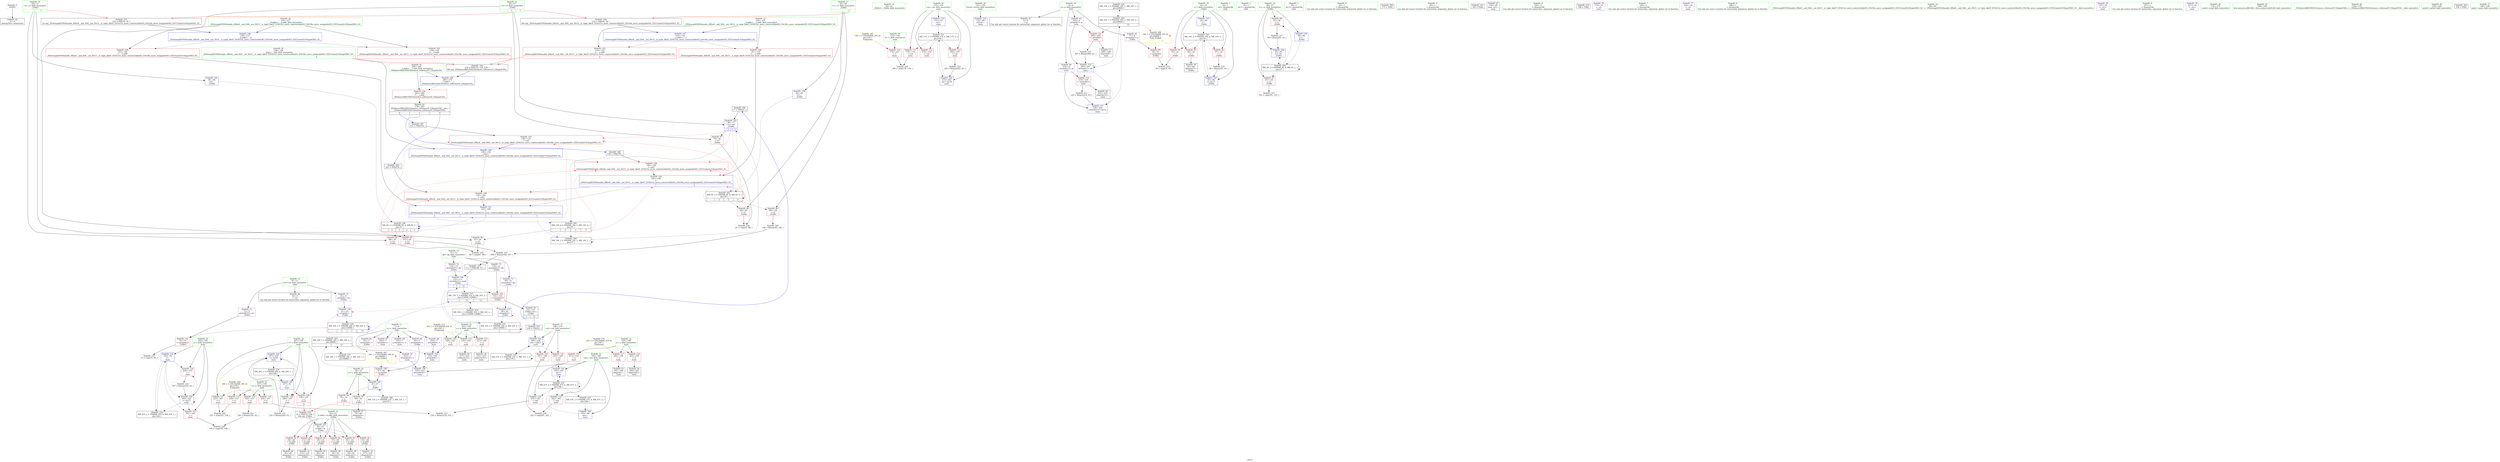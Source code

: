 digraph "SVFG" {
	label="SVFG";

	Node0x55bd6130cba0 [shape=record,color=grey,label="{NodeID: 0\nNullPtr}"];
	Node0x55bd6130cba0 -> Node0x55bd613324a0[style=solid];
	Node0x55bd61369e20 [shape=record,color=black,label="{NodeID: 346\n77 = PHI(22, )\n}"];
	Node0x55bd61369e20 -> Node0x55bd61339780[style=solid];
	Node0x55bd61332ae0 [shape=record,color=red,label="{NodeID: 97\n79\<--36\n\<--v3\n_Z3dfsi\n}"];
	Node0x55bd61332ae0 -> Node0x55bd6133fe80[style=solid];
	Node0x55bd61330f40 [shape=record,color=green,label="{NodeID: 14\n20\<--21\n_Z3dfsi\<--_Z3dfsi_field_insensitive\n}"];
	Node0x55bd61333640 [shape=record,color=red,label="{NodeID: 111\n178\<--155\n\<--cas\nmain\n}"];
	Node0x55bd61333640 -> Node0x55bd61340480[style=solid];
	Node0x55bd613318e0 [shape=record,color=green,label="{NodeID: 28\n151\<--152\nretval\<--retval_field_insensitive\nmain\n}"];
	Node0x55bd613318e0 -> Node0x55bd61339ed0[style=solid];
	Node0x55bd613388e0 [shape=record,color=red,label="{NodeID: 125\n242\<--165\n\<--ans\nmain\n}"];
	Node0x55bd613388e0 -> Node0x55bd61340180[style=solid];
	Node0x55bd613324a0 [shape=record,color=black,label="{NodeID: 42\n2\<--3\ndummyVal\<--dummyVal\n}"];
	Node0x55bd6133f880 [shape=record,color=grey,label="{NodeID: 222\n235 = cmp(233, 234, )\n}"];
	Node0x55bd61339440 [shape=record,color=blue,label="{NodeID: 139\n28\<--49\nv1\<--\n_Z3dfsi\n}"];
	Node0x55bd61339440 -> Node0x55bd6134d070[style=dashed];
	Node0x55bd613340b0 [shape=record,color=black,label="{NodeID: 56\n204\<--203\nidxprom6\<--\nmain\n}"];
	Node0x55bd61349b30 [shape=record,color=black,label="{NodeID: 236\nMR_16V_2 = PHI(MR_16V_3, MR_16V_1, )\npts\{60000 \}\n}"];
	Node0x55bd61349b30 -> Node0x55bd6134b960[style=dashed];
	Node0x55bd61339fa0 [shape=record,color=blue,label="{NodeID: 153\n155\<--43\ncas\<--\nmain\n}"];
	Node0x55bd61339fa0 -> Node0x55bd61348230[style=dashed];
	Node0x55bd61334c10 [shape=record,color=purple,label="{NodeID: 70\n223\<--7\narrayidx16\<--v\nmain\n}"];
	Node0x55bd61334c10 -> Node0x55bd6133a3b0[style=solid];
	Node0x55bd6134e560 [shape=record,color=black,label="{NodeID: 250\nMR_20V_3 = PHI(MR_20V_4, MR_20V_2, )\npts\{110000 \}\n|{|<s2>1|<s3>1|<s4>12}}"];
	Node0x55bd6134e560 -> Node0x55bd61332e20[style=dashed];
	Node0x55bd6134e560 -> Node0x55bd6134e560[style=dashed];
	Node0x55bd6134e560:s2 -> Node0x55bd613391d0[style=dashed,color=red];
	Node0x55bd6134e560:s3 -> Node0x55bd6134e560[style=dashed,color=blue];
	Node0x55bd6134e560:s4 -> Node0x55bd6134fe60[style=dashed,color=blue];
	Node0x55bd61335770 [shape=record,color=red,label="{NodeID: 84\n112\<--24\n\<--k.addr\n_Z3dfsi\n}"];
	Node0x55bd61335770 -> Node0x55bd61333d70[style=solid];
	Node0x55bd61327a90 [shape=record,color=green,label="{NodeID: 1\n14\<--1\n.str\<--dummyObj\nGlob }"];
	Node0x55bd613697e0 [shape=record,color=black,label="{NodeID: 347\n133 = PHI(278, )\n}"];
	Node0x55bd613697e0 -> Node0x55bd61333300[style=solid];
	Node0x55bd61332bb0 [shape=record,color=red,label="{NodeID: 98\n87\<--36\n\<--v3\n_Z3dfsi\n}"];
	Node0x55bd61332bb0 -> Node0x55bd6133fb80[style=solid];
	Node0x55bd61330fd0 [shape=record,color=green,label="{NodeID: 15\n24\<--25\nk.addr\<--k.addr_field_insensitive\n_Z3dfsi\n}"];
	Node0x55bd61330fd0 -> Node0x55bd61335430[style=solid];
	Node0x55bd61330fd0 -> Node0x55bd61335500[style=solid];
	Node0x55bd61330fd0 -> Node0x55bd613355d0[style=solid];
	Node0x55bd61330fd0 -> Node0x55bd613356a0[style=solid];
	Node0x55bd61330fd0 -> Node0x55bd61335770[style=solid];
	Node0x55bd61330fd0 -> Node0x55bd61335840[style=solid];
	Node0x55bd61330fd0 -> Node0x55bd61339100[style=solid];
	Node0x55bd61333710 [shape=record,color=red,label="{NodeID: 112\n253\<--155\n\<--cas\nmain\n}"];
	Node0x55bd613319b0 [shape=record,color=green,label="{NodeID: 29\n153\<--154\nT\<--T_field_insensitive\nmain\n}"];
	Node0x55bd613319b0 -> Node0x55bd61333570[style=solid];
	Node0x55bd613389b0 [shape=record,color=red,label="{NodeID: 126\n255\<--165\n\<--ans\nmain\n}"];
	Node0x55bd613389b0 -> Node0x55bd6133eb00[style=solid];
	Node0x55bd613325a0 [shape=record,color=black,label="{NodeID: 43\n5\<--4\n\<--p\nCan only get source location for instruction, argument, global var or function.}"];
	Node0x55bd6133fa00 [shape=record,color=grey,label="{NodeID: 223\n59 = cmp(54, 58, )\n}"];
	Node0x55bd61339510 [shape=record,color=blue,label="{NodeID: 140\n30\<--49\nv2\<--\n_Z3dfsi\n}"];
	Node0x55bd61339510 -> Node0x55bd6134d160[style=dashed];
	Node0x55bd61334180 [shape=record,color=black,label="{NodeID: 57\n209\<--206\nidxprom8\<--\nmain\n}"];
	Node0x55bd6134a030 [shape=record,color=black,label="{NodeID: 237\nMR_18V_2 = PHI(MR_18V_3, MR_18V_1, )\npts\{80000 \}\n}"];
	Node0x55bd6134a030 -> Node0x55bd6134be60[style=dashed];
	Node0x55bd6133a070 [shape=record,color=blue,label="{NodeID: 154\n163\<--49\ni\<--\nmain\n}"];
	Node0x55bd6133a070 -> Node0x55bd61338740[style=dashed];
	Node0x55bd6133a070 -> Node0x55bd61338810[style=dashed];
	Node0x55bd6133a070 -> Node0x55bd6133a480[style=dashed];
	Node0x55bd6133a070 -> Node0x55bd61348730[style=dashed];
	Node0x55bd61334ce0 [shape=record,color=purple,label="{NodeID: 71\n41\<--9\narrayidx\<--vis\n_Z3dfsi\n}"];
	Node0x55bd61334ce0 -> Node0x55bd613391d0[style=solid];
	Node0x55bd6134ea60 [shape=record,color=black,label="{NodeID: 251\nMR_22V_3 = PHI(MR_22V_4, MR_22V_2, )\npts\{130000 \}\n|{|<s2>1}}"];
	Node0x55bd6134ea60 -> Node0x55bd613399f0[style=dashed];
	Node0x55bd6134ea60 -> Node0x55bd6134ea60[style=dashed];
	Node0x55bd6134ea60:s2 -> Node0x55bd613392a0[style=dashed,color=red];
	Node0x55bd61335840 [shape=record,color=red,label="{NodeID: 85\n116\<--24\n\<--k.addr\n_Z3dfsi\n}"];
	Node0x55bd61335840 -> Node0x55bd61333e40[style=solid];
	Node0x55bd6130fa20 [shape=record,color=green,label="{NodeID: 2\n16\<--1\n.str.1\<--dummyObj\nGlob }"];
	Node0x55bd613698e0 [shape=record,color=black,label="{NodeID: 348\n139 = PHI(278, )\n}"];
	Node0x55bd613698e0 -> Node0x55bd613333d0[style=solid];
	Node0x55bd61332c80 [shape=record,color=red,label="{NodeID: 99\n58\<--57\n\<--arrayidx4\n_Z3dfsi\n}"];
	Node0x55bd61332c80 -> Node0x55bd6133fa00[style=solid];
	Node0x55bd61331060 [shape=record,color=green,label="{NodeID: 16\n26\<--27\ncc\<--cc_field_insensitive\n_Z3dfsi\n}"];
	Node0x55bd61331060 -> Node0x55bd61335910[style=solid];
	Node0x55bd61331060 -> Node0x55bd613359e0[style=solid];
	Node0x55bd61331060 -> Node0x55bd61339370[style=solid];
	Node0x55bd61331060 -> Node0x55bd61339850[style=solid];
	Node0x55bd613337e0 [shape=record,color=red,label="{NodeID: 113\n262\<--155\n\<--cas\nmain\n}"];
	Node0x55bd613337e0 -> Node0x55bd6133ec80[style=solid];
	Node0x55bd61331a80 [shape=record,color=green,label="{NodeID: 30\n155\<--156\ncas\<--cas_field_insensitive\nmain\n}"];
	Node0x55bd61331a80 -> Node0x55bd61333640[style=solid];
	Node0x55bd61331a80 -> Node0x55bd61333710[style=solid];
	Node0x55bd61331a80 -> Node0x55bd613337e0[style=solid];
	Node0x55bd61331a80 -> Node0x55bd61339fa0[style=solid];
	Node0x55bd61331a80 -> Node0x55bd6133a960[style=solid];
	Node0x55bd61337060 [shape=record,color=black,label="{NodeID: 210\n111 = PHI(108, 43, )\n}"];
	Node0x55bd61337060 -> Node0x55bd613399f0[style=solid];
	Node0x55bd61338a80 [shape=record,color=red,label="{NodeID: 127\n233\<--167\n\<--r\nmain\n}"];
	Node0x55bd61338a80 -> Node0x55bd6133f880[style=solid];
	Node0x55bd613326a0 [shape=record,color=black,label="{NodeID: 44\n10\<--9\n\<--vis\nCan only get source location for instruction, argument, global var or function.}"];
	Node0x55bd6133fb80 [shape=record,color=grey,label="{NodeID: 224\n89 = cmp(87, 88, )\n}"];
	Node0x55bd613395e0 [shape=record,color=blue,label="{NodeID: 141\n32\<--49\ni\<--\n_Z3dfsi\n}"];
	Node0x55bd613395e0 -> Node0x55bd6134d660[style=dashed];
	Node0x55bd61334250 [shape=record,color=black,label="{NodeID: 58\n214\<--213\nidxprom10\<--\nmain\n}"];
	Node0x55bd6134a530 [shape=record,color=black,label="{NodeID: 238\nMR_55V_2 = PHI(MR_55V_3, MR_55V_1, )\npts\{110000 130000 \}\n}"];
	Node0x55bd6134a530 -> Node0x55bd6134fe60[style=dashed];
	Node0x55bd6133a140 [shape=record,color=blue,label="{NodeID: 155\n205\<--207\narrayidx7\<--inc\nmain\n}"];
	Node0x55bd6133a140 -> Node0x55bd61338f60[style=dashed];
	Node0x55bd6133a140 -> Node0x55bd6133a2e0[style=dashed];
	Node0x55bd61334db0 [shape=record,color=purple,label="{NodeID: 72\n71\<--9\narrayidx10\<--vis\n_Z3dfsi\n}"];
	Node0x55bd61334db0 -> Node0x55bd61332e20[style=solid];
	Node0x55bd6134ef60 [shape=record,color=black,label="{NodeID: 252\nMR_47V_4 = PHI(MR_47V_6, MR_47V_3, )\npts\{166 \}\n}"];
	Node0x55bd6134ef60 -> Node0x55bd613388e0[style=dashed];
	Node0x55bd6134ef60 -> Node0x55bd613389b0[style=dashed];
	Node0x55bd6134ef60 -> Node0x55bd6133a7c0[style=dashed];
	Node0x55bd6134ef60 -> Node0x55bd61348c30[style=dashed];
	Node0x55bd6134ef60 -> Node0x55bd6134ef60[style=dashed];
	Node0x55bd61335910 [shape=record,color=red,label="{NodeID: 86\n93\<--26\n\<--cc\n_Z3dfsi\n}"];
	Node0x55bd61335910 -> Node0x55bd6133f100[style=solid];
	Node0x55bd6130d030 [shape=record,color=green,label="{NodeID: 3\n18\<--1\n.str.2\<--dummyObj\nGlob }"];
	Node0x55bd6136bbb0 [shape=record,color=black,label="{NodeID: 349\n143 = PHI(278, )\n}"];
	Node0x55bd6136bbb0 -> Node0x55bd613334a0[style=solid];
	Node0x55bd61332d50 [shape=record,color=red,label="{NodeID: 100\n67\<--66\n\<--arrayidx8\n_Z3dfsi\n}"];
	Node0x55bd61332d50 -> Node0x55bd613396b0[style=solid];
	Node0x55bd613310f0 [shape=record,color=green,label="{NodeID: 17\n28\<--29\nv1\<--v1_field_insensitive\n_Z3dfsi\n|{|<s3>2}}"];
	Node0x55bd613310f0 -> Node0x55bd61335ab0[style=solid];
	Node0x55bd613310f0 -> Node0x55bd61335b80[style=solid];
	Node0x55bd613310f0 -> Node0x55bd61339440[style=solid];
	Node0x55bd613310f0:s3 -> Node0x55bd6136c4c0[style=solid,color=red];
	Node0x55bd613338b0 [shape=record,color=red,label="{NodeID: 114\n193\<--157\n\<--n\nmain\n}"];
	Node0x55bd613338b0 -> Node0x55bd6133f700[style=solid];
	Node0x55bd61331b50 [shape=record,color=green,label="{NodeID: 31\n157\<--158\nn\<--n_field_insensitive\nmain\n}"];
	Node0x55bd61331b50 -> Node0x55bd613338b0[style=solid];
	Node0x55bd61331b50 -> Node0x55bd61333980[style=solid];
	Node0x55bd61331b50 -> Node0x55bd61338190[style=solid];
	Node0x55bd6133e800 [shape=record,color=grey,label="{NodeID: 211\n250 = Binary(249, 43, )\n}"];
	Node0x55bd6133e800 -> Node0x55bd6133a890[style=solid];
	Node0x55bd61338b50 [shape=record,color=red,label="{NodeID: 128\n238\<--167\n\<--r\nmain\n|{<s0>12}}"];
	Node0x55bd61338b50:s0 -> Node0x55bd6136c370[style=solid,color=red];
	Node0x55bd613327a0 [shape=record,color=black,label="{NodeID: 45\n40\<--39\nidxprom\<--\n_Z3dfsi\n}"];
	Node0x55bd6133fd00 [shape=record,color=grey,label="{NodeID: 225\n73 = cmp(72, 49, )\n}"];
	Node0x55bd613396b0 [shape=record,color=blue,label="{NodeID: 142\n34\<--67\ny\<--\n_Z3dfsi\n}"];
	Node0x55bd613396b0 -> Node0x55bd61336060[style=dashed];
	Node0x55bd613396b0 -> Node0x55bd61332a10[style=dashed];
	Node0x55bd613396b0 -> Node0x55bd6134db60[style=dashed];
	Node0x55bd61334320 [shape=record,color=black,label="{NodeID: 59\n217\<--216\nidxprom12\<--\nmain\n}"];
	Node0x55bd6133a210 [shape=record,color=blue,label="{NodeID: 156\n210\<--199\narrayidx9\<--\nmain\n}"];
	Node0x55bd6133a210 -> Node0x55bd6133a3b0[style=dashed];
	Node0x55bd61334e80 [shape=record,color=purple,label="{NodeID: 73\n46\<--12\narrayidx2\<--dp\n_Z3dfsi\n}"];
	Node0x55bd61334e80 -> Node0x55bd613392a0[style=solid];
	Node0x55bd613359e0 [shape=record,color=red,label="{NodeID: 87\n101\<--26\n\<--cc\n_Z3dfsi\n}"];
	Node0x55bd613359e0 -> Node0x55bd61340000[style=solid];
	Node0x55bd6130d0c0 [shape=record,color=green,label="{NodeID: 4\n43\<--1\n\<--dummyObj\nCan only get source location for instruction, argument, global var or function.}"];
	Node0x55bd6136bc80 [shape=record,color=black,label="{NodeID: 350\n173 = PHI()\n}"];
	Node0x55bd61353b60 [shape=record,color=yellow,style=double,label="{NodeID: 267\n35V_1 = ENCHI(MR_35V_0)\npts\{154 \}\nFun[main]}"];
	Node0x55bd61353b60 -> Node0x55bd61333570[style=dashed];
	Node0x55bd61332e20 [shape=record,color=red,label="{NodeID: 101\n72\<--71\n\<--arrayidx10\n_Z3dfsi\n}"];
	Node0x55bd61332e20 -> Node0x55bd6133fd00[style=solid];
	Node0x55bd61331180 [shape=record,color=green,label="{NodeID: 18\n30\<--31\nv2\<--v2_field_insensitive\n_Z3dfsi\n|{|<s3>3}}"];
	Node0x55bd61331180 -> Node0x55bd61335c50[style=solid];
	Node0x55bd61331180 -> Node0x55bd61335d20[style=solid];
	Node0x55bd61331180 -> Node0x55bd61339510[style=solid];
	Node0x55bd61331180:s3 -> Node0x55bd6136c610[style=solid,color=red];
	Node0x55bd61333980 [shape=record,color=red,label="{NodeID: 115\n234\<--157\n\<--n\nmain\n}"];
	Node0x55bd61333980 -> Node0x55bd6133f880[style=solid];
	Node0x55bd61331c20 [shape=record,color=green,label="{NodeID: 32\n159\<--160\nx\<--x_field_insensitive\nmain\n}"];
	Node0x55bd61331c20 -> Node0x55bd61338260[style=solid];
	Node0x55bd61331c20 -> Node0x55bd61338330[style=solid];
	Node0x55bd61331c20 -> Node0x55bd61338400[style=solid];
	Node0x55bd6133e980 [shape=record,color=grey,label="{NodeID: 212\n220 = Binary(219, 43, )\n}"];
	Node0x55bd6133e980 -> Node0x55bd6133a2e0[style=solid];
	Node0x55bd61338c20 [shape=record,color=red,label="{NodeID: 129\n249\<--167\n\<--r\nmain\n}"];
	Node0x55bd61338c20 -> Node0x55bd6133e800[style=solid];
	Node0x55bd61332870 [shape=record,color=black,label="{NodeID: 46\n45\<--44\nidxprom1\<--\n_Z3dfsi\n}"];
	Node0x55bd6133fe80 [shape=record,color=grey,label="{NodeID: 226\n81 = cmp(79, 80, )\n}"];
	Node0x55bd61339780 [shape=record,color=blue,label="{NodeID: 143\n36\<--77\nv3\<--call\n_Z3dfsi\n|{|<s2>2|<s3>2|<s4>2}}"];
	Node0x55bd61339780 -> Node0x55bd61332ae0[style=dashed];
	Node0x55bd61339780 -> Node0x55bd6134af60[style=dashed];
	Node0x55bd61339780:s2 -> Node0x55bd61333300[style=dashed,color=red];
	Node0x55bd61339780:s3 -> Node0x55bd613333d0[style=dashed,color=red];
	Node0x55bd61339780:s4 -> Node0x55bd61339d30[style=dashed,color=red];
	Node0x55bd613343f0 [shape=record,color=black,label="{NodeID: 60\n222\<--219\nidxprom15\<--\nmain\n}"];
	Node0x55bd6134af60 [shape=record,color=black,label="{NodeID: 240\nMR_14V_6 = PHI(MR_14V_5, MR_14V_4, )\npts\{37 \}\n|{|<s2>3|<s3>3|<s4>3}}"];
	Node0x55bd6134af60 -> Node0x55bd61332bb0[style=dashed];
	Node0x55bd6134af60 -> Node0x55bd6134e060[style=dashed];
	Node0x55bd6134af60:s2 -> Node0x55bd61333300[style=dashed,color=red];
	Node0x55bd6134af60:s3 -> Node0x55bd613333d0[style=dashed,color=red];
	Node0x55bd6134af60:s4 -> Node0x55bd61339d30[style=dashed,color=red];
	Node0x55bd6133a2e0 [shape=record,color=blue,label="{NodeID: 157\n218\<--220\narrayidx13\<--inc14\nmain\n}"];
	Node0x55bd6133a2e0 -> Node0x55bd6134b960[style=dashed];
	Node0x55bd61334f50 [shape=record,color=purple,label="{NodeID: 74\n114\<--12\narrayidx21\<--dp\n_Z3dfsi\n}"];
	Node0x55bd61334f50 -> Node0x55bd613399f0[style=solid];
	Node0x55bd61335ab0 [shape=record,color=red,label="{NodeID: 88\n80\<--28\n\<--v1\n_Z3dfsi\n}"];
	Node0x55bd61335ab0 -> Node0x55bd6133fe80[style=solid];
	Node0x55bd61330430 [shape=record,color=green,label="{NodeID: 5\n49\<--1\n\<--dummyObj\nCan only get source location for instruction, argument, global var or function.}"];
	Node0x55bd6136bd50 [shape=record,color=black,label="{NodeID: 351\n183 = PHI()\n}"];
	Node0x55bd61332ef0 [shape=record,color=red,label="{NodeID: 102\n119\<--118\n\<--arrayidx23\n_Z3dfsi\n}"];
	Node0x55bd61332ef0 -> Node0x55bd61333f10[style=solid];
	Node0x55bd61331210 [shape=record,color=green,label="{NodeID: 19\n32\<--33\ni\<--i_field_insensitive\n_Z3dfsi\n}"];
	Node0x55bd61331210 -> Node0x55bd61335df0[style=solid];
	Node0x55bd61331210 -> Node0x55bd61335ec0[style=solid];
	Node0x55bd61331210 -> Node0x55bd61335f90[style=solid];
	Node0x55bd61331210 -> Node0x55bd613395e0[style=solid];
	Node0x55bd61331210 -> Node0x55bd61339920[style=solid];
	Node0x55bd61338190 [shape=record,color=red,label="{NodeID: 116\n254\<--157\n\<--n\nmain\n}"];
	Node0x55bd61338190 -> Node0x55bd6133eb00[style=solid];
	Node0x55bd61331cf0 [shape=record,color=green,label="{NodeID: 33\n161\<--162\ny\<--y_field_insensitive\nmain\n}"];
	Node0x55bd61331cf0 -> Node0x55bd613384d0[style=solid];
	Node0x55bd61331cf0 -> Node0x55bd613385a0[style=solid];
	Node0x55bd61331cf0 -> Node0x55bd61338670[style=solid];
	Node0x55bd6133eb00 [shape=record,color=grey,label="{NodeID: 213\n256 = Binary(254, 255, )\n}"];
	Node0x55bd61338cf0 [shape=record,color=red,label="{NodeID: 130\n241\<--169\n\<--cur\nmain\n}"];
	Node0x55bd61338cf0 -> Node0x55bd61340180[style=solid];
	Node0x55bd61332940 [shape=record,color=black,label="{NodeID: 47\n150\<--49\nmain_ret\<--\nmain\n}"];
	Node0x55bd61340000 [shape=record,color=grey,label="{NodeID: 227\n102 = cmp(101, 103, )\n}"];
	Node0x55bd61339850 [shape=record,color=blue,label="{NodeID: 144\n26\<--94\ncc\<--inc\n_Z3dfsi\n}"];
	Node0x55bd61339850 -> Node0x55bd6134c360[style=dashed];
	Node0x55bd613344c0 [shape=record,color=black,label="{NodeID: 61\n278\<--283\n_ZSt4moveIRiEONSt16remove_referenceIT_E4typeEOS2__ret\<--\n_ZSt4moveIRiEONSt16remove_referenceIT_E4typeEOS2_\n|{<s0>4|<s1>5|<s2>6}}"];
	Node0x55bd613344c0:s0 -> Node0x55bd613697e0[style=solid,color=blue];
	Node0x55bd613344c0:s1 -> Node0x55bd613698e0[style=solid,color=blue];
	Node0x55bd613344c0:s2 -> Node0x55bd6136bbb0[style=solid,color=blue];
	Node0x55bd6133a3b0 [shape=record,color=blue,label="{NodeID: 158\n223\<--212\narrayidx16\<--\nmain\n}"];
	Node0x55bd6133a3b0 -> Node0x55bd6134be60[style=dashed];
	Node0x55bd61335020 [shape=record,color=purple,label="{NodeID: 75\n118\<--12\narrayidx23\<--dp\n_Z3dfsi\n}"];
	Node0x55bd61335020 -> Node0x55bd61332ef0[style=solid];
	Node0x55bd6134fe60 [shape=record,color=black,label="{NodeID: 255\nMR_55V_3 = PHI(MR_55V_4, MR_55V_2, )\npts\{110000 130000 \}\n|{|<s1>12|<s2>12}}"];
	Node0x55bd6134fe60 -> Node0x55bd6134a530[style=dashed];
	Node0x55bd6134fe60:s1 -> Node0x55bd613391d0[style=dashed,color=red];
	Node0x55bd6134fe60:s2 -> Node0x55bd613392a0[style=dashed,color=red];
	Node0x55bd61335b80 [shape=record,color=red,label="{NodeID: 89\n105\<--28\n\<--v1\n_Z3dfsi\n}"];
	Node0x55bd61335b80 -> Node0x55bd6133f580[style=solid];
	Node0x55bd613304c0 [shape=record,color=green,label="{NodeID: 6\n103\<--1\n\<--dummyObj\nCan only get source location for instruction, argument, global var or function.}"];
	Node0x55bd6136be20 [shape=record,color=black,label="{NodeID: 352\n198 = PHI()\n}"];
	Node0x55bd61353d20 [shape=record,color=yellow,style=double,label="{NodeID: 269\n39V_1 = ENCHI(MR_39V_0)\npts\{158 \}\nFun[main]}"];
	Node0x55bd61353d20 -> Node0x55bd613338b0[style=dashed];
	Node0x55bd61353d20 -> Node0x55bd61333980[style=dashed];
	Node0x55bd61353d20 -> Node0x55bd61338190[style=dashed];
	Node0x55bd61332fc0 [shape=record,color=red,label="{NodeID: 103\n132\<--124\n\<--__a.addr\n_ZSt4swapIiENSt9enable_ifIXsr6__and_ISt6__not_ISt15__is_tuple_likeIT_EESt21is_move_constructibleIS3_ESt18is_move_assignableIS3_EEE5valueEvE4typeERS3_SC_\n|{<s0>4}}"];
	Node0x55bd61332fc0:s0 -> Node0x55bd6136c090[style=solid,color=red];
	Node0x55bd613312a0 [shape=record,color=green,label="{NodeID: 20\n34\<--35\ny\<--y_field_insensitive\n_Z3dfsi\n}"];
	Node0x55bd613312a0 -> Node0x55bd61336060[style=solid];
	Node0x55bd613312a0 -> Node0x55bd61332a10[style=solid];
	Node0x55bd613312a0 -> Node0x55bd613396b0[style=solid];
	Node0x55bd61338260 [shape=record,color=red,label="{NodeID: 117\n200\<--159\n\<--x\nmain\n}"];
	Node0x55bd61338260 -> Node0x55bd61333fe0[style=solid];
	Node0x55bd61331dc0 [shape=record,color=green,label="{NodeID: 34\n163\<--164\ni\<--i_field_insensitive\nmain\n}"];
	Node0x55bd61331dc0 -> Node0x55bd61338740[style=solid];
	Node0x55bd61331dc0 -> Node0x55bd61338810[style=solid];
	Node0x55bd61331dc0 -> Node0x55bd6133a070[style=solid];
	Node0x55bd61331dc0 -> Node0x55bd6133a480[style=solid];
	Node0x55bd6133ec80 [shape=record,color=grey,label="{NodeID: 214\n263 = Binary(262, 43, )\n}"];
	Node0x55bd6133ec80 -> Node0x55bd6133a960[style=solid];
	Node0x55bd61338dc0 [shape=record,color=red,label="{NodeID: 131\n245\<--169\n\<--cur\nmain\n}"];
	Node0x55bd61338dc0 -> Node0x55bd6133a7c0[style=solid];
	Node0x55bd61333a30 [shape=record,color=black,label="{NodeID: 48\n56\<--55\nidxprom3\<--\n_Z3dfsi\n}"];
	Node0x55bd61340180 [shape=record,color=grey,label="{NodeID: 228\n243 = cmp(241, 242, )\n}"];
	Node0x55bd61339920 [shape=record,color=blue,label="{NodeID: 145\n32\<--98\ni\<--inc17\n_Z3dfsi\n}"];
	Node0x55bd61339920 -> Node0x55bd6134d660[style=dashed];
	Node0x55bd61334590 [shape=record,color=purple,label="{NodeID: 62\n57\<--4\narrayidx4\<--p\n_Z3dfsi\n}"];
	Node0x55bd61334590 -> Node0x55bd61332c80[style=solid];
	Node0x55bd6134b960 [shape=record,color=black,label="{NodeID: 242\nMR_16V_3 = PHI(MR_16V_5, MR_16V_2, )\npts\{60000 \}\n|{|<s3>12}}"];
	Node0x55bd6134b960 -> Node0x55bd61338e90[style=dashed];
	Node0x55bd6134b960 -> Node0x55bd6133a140[style=dashed];
	Node0x55bd6134b960 -> Node0x55bd61349b30[style=dashed];
	Node0x55bd6134b960:s3 -> Node0x55bd61354c60[style=dashed,color=red];
	Node0x55bd6133a480 [shape=record,color=blue,label="{NodeID: 159\n163\<--227\ni\<--inc17\nmain\n}"];
	Node0x55bd6133a480 -> Node0x55bd61338740[style=dashed];
	Node0x55bd6133a480 -> Node0x55bd61338810[style=dashed];
	Node0x55bd6133a480 -> Node0x55bd6133a480[style=dashed];
	Node0x55bd6133a480 -> Node0x55bd61348730[style=dashed];
	Node0x55bd613350f0 [shape=record,color=purple,label="{NodeID: 76\n172\<--14\n\<--.str\nmain\n}"];
	Node0x55bd61335c50 [shape=record,color=red,label="{NodeID: 90\n88\<--30\n\<--v2\n_Z3dfsi\n}"];
	Node0x55bd61335c50 -> Node0x55bd6133fb80[style=solid];
	Node0x55bd61330550 [shape=record,color=green,label="{NodeID: 7\n185\<--1\n\<--dummyObj\nCan only get source location for instruction, argument, global var or function.}"];
	Node0x55bd6136bef0 [shape=record,color=black,label="{NodeID: 353\n239 = PHI(22, )\n}"];
	Node0x55bd6136bef0 -> Node0x55bd6133a6f0[style=solid];
	Node0x55bd61353e00 [shape=record,color=yellow,style=double,label="{NodeID: 270\n41V_1 = ENCHI(MR_41V_0)\npts\{160 \}\nFun[main]}"];
	Node0x55bd61353e00 -> Node0x55bd61338260[style=dashed];
	Node0x55bd61353e00 -> Node0x55bd61338330[style=dashed];
	Node0x55bd61353e00 -> Node0x55bd61338400[style=dashed];
	Node0x55bd61333090 [shape=record,color=red,label="{NodeID: 104\n141\<--124\n\<--__a.addr\n_ZSt4swapIiENSt9enable_ifIXsr6__and_ISt6__not_ISt15__is_tuple_likeIT_EESt21is_move_constructibleIS3_ESt18is_move_assignableIS3_EEE5valueEvE4typeERS3_SC_\n}"];
	Node0x55bd61333090 -> Node0x55bd61339d30[style=solid];
	Node0x55bd61331330 [shape=record,color=green,label="{NodeID: 21\n36\<--37\nv3\<--v3_field_insensitive\n_Z3dfsi\n|{|<s3>2|<s4>3}}"];
	Node0x55bd61331330 -> Node0x55bd61332ae0[style=solid];
	Node0x55bd61331330 -> Node0x55bd61332bb0[style=solid];
	Node0x55bd61331330 -> Node0x55bd61339780[style=solid];
	Node0x55bd61331330:s3 -> Node0x55bd6136c610[style=solid,color=red];
	Node0x55bd61331330:s4 -> Node0x55bd6136c4c0[style=solid,color=red];
	Node0x55bd61338330 [shape=record,color=red,label="{NodeID: 118\n203\<--159\n\<--x\nmain\n}"];
	Node0x55bd61338330 -> Node0x55bd613340b0[style=solid];
	Node0x55bd61331e90 [shape=record,color=green,label="{NodeID: 35\n165\<--166\nans\<--ans_field_insensitive\nmain\n}"];
	Node0x55bd61331e90 -> Node0x55bd613388e0[style=solid];
	Node0x55bd61331e90 -> Node0x55bd613389b0[style=solid];
	Node0x55bd61331e90 -> Node0x55bd6133a550[style=solid];
	Node0x55bd61331e90 -> Node0x55bd6133a7c0[style=solid];
	Node0x55bd6133ee00 [shape=record,color=grey,label="{NodeID: 215\n207 = Binary(206, 43, )\n}"];
	Node0x55bd6133ee00 -> Node0x55bd6133a140[style=solid];
	Node0x55bd61338e90 [shape=record,color=red,label="{NodeID: 132\n206\<--205\n\<--arrayidx7\nmain\n}"];
	Node0x55bd61338e90 -> Node0x55bd61334180[style=solid];
	Node0x55bd61338e90 -> Node0x55bd6133ee00[style=solid];
	Node0x55bd61333b00 [shape=record,color=black,label="{NodeID: 49\n62\<--61\nidxprom5\<--\n_Z3dfsi\n}"];
	Node0x55bd61340300 [shape=record,color=grey,label="{NodeID: 229\n195 = cmp(192, 194, )\n}"];
	Node0x55bd613399f0 [shape=record,color=blue,label="{NodeID: 146\n114\<--111\narrayidx21\<--cond\n_Z3dfsi\n|{|<s1>1|<s2>12}}"];
	Node0x55bd613399f0 -> Node0x55bd61332ef0[style=dashed];
	Node0x55bd613399f0:s1 -> Node0x55bd6134ea60[style=dashed,color=blue];
	Node0x55bd613399f0:s2 -> Node0x55bd6134fe60[style=dashed,color=blue];
	Node0x55bd61334660 [shape=record,color=purple,label="{NodeID: 63\n205\<--4\narrayidx7\<--p\nmain\n}"];
	Node0x55bd61334660 -> Node0x55bd61338e90[style=solid];
	Node0x55bd61334660 -> Node0x55bd6133a140[style=solid];
	Node0x55bd6134be60 [shape=record,color=black,label="{NodeID: 243\nMR_18V_3 = PHI(MR_18V_5, MR_18V_2, )\npts\{80000 \}\n|{|<s2>12}}"];
	Node0x55bd6134be60 -> Node0x55bd6133a210[style=dashed];
	Node0x55bd6134be60 -> Node0x55bd6134a030[style=dashed];
	Node0x55bd6134be60:s2 -> Node0x55bd61354d40[style=dashed,color=red];
	Node0x55bd6133a550 [shape=record,color=blue,label="{NodeID: 160\n165\<--49\nans\<--\nmain\n}"];
	Node0x55bd6133a550 -> Node0x55bd6134ef60[style=dashed];
	Node0x55bd613351c0 [shape=record,color=purple,label="{NodeID: 77\n182\<--14\n\<--.str\nmain\n}"];
	Node0x55bd61335d20 [shape=record,color=red,label="{NodeID: 91\n107\<--30\n\<--v2\n_Z3dfsi\n}"];
	Node0x55bd61335d20 -> Node0x55bd6133f400[style=solid];
	Node0x55bd613305e0 [shape=record,color=green,label="{NodeID: 8\n186\<--1\n\<--dummyObj\nCan only get source location for instruction, argument, global var or function.}"];
	Node0x55bd6136c090 [shape=record,color=black,label="{NodeID: 354\n279 = PHI(132, 138, 128, )\n0th arg _ZSt4moveIRiEONSt16remove_referenceIT_E4typeEOS2_ }"];
	Node0x55bd6136c090 -> Node0x55bd6133aa30[style=solid];
	Node0x55bd61353ee0 [shape=record,color=yellow,style=double,label="{NodeID: 271\n43V_1 = ENCHI(MR_43V_0)\npts\{162 \}\nFun[main]}"];
	Node0x55bd61353ee0 -> Node0x55bd613384d0[style=dashed];
	Node0x55bd61353ee0 -> Node0x55bd613385a0[style=dashed];
	Node0x55bd61353ee0 -> Node0x55bd61338670[style=dashed];
	Node0x55bd61333160 [shape=record,color=red,label="{NodeID: 105\n138\<--126\n\<--__b.addr\n_ZSt4swapIiENSt9enable_ifIXsr6__and_ISt6__not_ISt15__is_tuple_likeIT_EESt21is_move_constructibleIS3_ESt18is_move_assignableIS3_EEE5valueEvE4typeERS3_SC_\n|{<s0>5}}"];
	Node0x55bd61333160:s0 -> Node0x55bd6136c090[style=solid,color=red];
	Node0x55bd61331400 [shape=record,color=green,label="{NodeID: 22\n84\<--85\n_ZSt4swapIiENSt9enable_ifIXsr6__and_ISt6__not_ISt15__is_tuple_likeIT_EESt21is_move_constructibleIS3_ESt18is_move_assignableIS3_EEE5valueEvE4typeERS3_SC_\<--_ZSt4swapIiENSt9enable_ifIXsr6__and_ISt6__not_ISt15__is_tuple_likeIT_EESt21is_move_constructibleIS3_ESt18is_move_assignableIS3_EEE5valueEvE4typeERS3_SC__field_insensitive\n}"];
	Node0x55bd61338400 [shape=record,color=red,label="{NodeID: 119\n212\<--159\n\<--x\nmain\n}"];
	Node0x55bd61338400 -> Node0x55bd6133a3b0[style=solid];
	Node0x55bd61331f60 [shape=record,color=green,label="{NodeID: 36\n167\<--168\nr\<--r_field_insensitive\nmain\n}"];
	Node0x55bd61331f60 -> Node0x55bd61338a80[style=solid];
	Node0x55bd61331f60 -> Node0x55bd61338b50[style=solid];
	Node0x55bd61331f60 -> Node0x55bd61338c20[style=solid];
	Node0x55bd61331f60 -> Node0x55bd6133a620[style=solid];
	Node0x55bd61331f60 -> Node0x55bd6133a890[style=solid];
	Node0x55bd6133ef80 [shape=record,color=grey,label="{NodeID: 216\n227 = Binary(226, 43, )\n}"];
	Node0x55bd6133ef80 -> Node0x55bd6133a480[style=solid];
	Node0x55bd61338f60 [shape=record,color=red,label="{NodeID: 133\n219\<--218\n\<--arrayidx13\nmain\n}"];
	Node0x55bd61338f60 -> Node0x55bd613343f0[style=solid];
	Node0x55bd61338f60 -> Node0x55bd6133e980[style=solid];
	Node0x55bd61333bd0 [shape=record,color=black,label="{NodeID: 50\n65\<--64\nidxprom7\<--\n_Z3dfsi\n}"];
	Node0x55bd61340480 [shape=record,color=grey,label="{NodeID: 230\n180 = cmp(178, 179, )\n}"];
	Node0x55bd61339ac0 [shape=record,color=blue,label="{NodeID: 147\n124\<--122\n__a.addr\<--__a\n_ZSt4swapIiENSt9enable_ifIXsr6__and_ISt6__not_ISt15__is_tuple_likeIT_EESt21is_move_constructibleIS3_ESt18is_move_assignableIS3_EEE5valueEvE4typeERS3_SC_\n}"];
	Node0x55bd61339ac0 -> Node0x55bd61332fc0[style=dashed];
	Node0x55bd61339ac0 -> Node0x55bd61333090[style=dashed];
	Node0x55bd61334730 [shape=record,color=purple,label="{NodeID: 64\n218\<--4\narrayidx13\<--p\nmain\n}"];
	Node0x55bd61334730 -> Node0x55bd61338f60[style=solid];
	Node0x55bd61334730 -> Node0x55bd6133a2e0[style=solid];
	Node0x55bd6134c360 [shape=record,color=black,label="{NodeID: 244\nMR_4V_3 = PHI(MR_4V_4, MR_4V_2, )\npts\{27 \}\n}"];
	Node0x55bd6134c360 -> Node0x55bd61335910[style=dashed];
	Node0x55bd6134c360 -> Node0x55bd613359e0[style=dashed];
	Node0x55bd6134c360 -> Node0x55bd61339850[style=dashed];
	Node0x55bd6134c360 -> Node0x55bd6134c360[style=dashed];
	Node0x55bd6133a620 [shape=record,color=blue,label="{NodeID: 161\n167\<--43\nr\<--\nmain\n}"];
	Node0x55bd6133a620 -> Node0x55bd61338a80[style=dashed];
	Node0x55bd6133a620 -> Node0x55bd61338b50[style=dashed];
	Node0x55bd6133a620 -> Node0x55bd61338c20[style=dashed];
	Node0x55bd6133a620 -> Node0x55bd6133a890[style=dashed];
	Node0x55bd6133a620 -> Node0x55bd61349130[style=dashed];
	Node0x55bd61335290 [shape=record,color=purple,label="{NodeID: 78\n197\<--16\n\<--.str.1\nmain\n}"];
	Node0x55bd61335df0 [shape=record,color=red,label="{NodeID: 92\n54\<--32\n\<--i\n_Z3dfsi\n}"];
	Node0x55bd61335df0 -> Node0x55bd6133fa00[style=solid];
	Node0x55bd61327b80 [shape=record,color=green,label="{NodeID: 9\n187\<--1\n\<--dummyObj\nCan only get source location for instruction, argument, global var or function.}"];
	Node0x55bd6136c370 [shape=record,color=black,label="{NodeID: 355\n23 = PHI(76, 238, )\n0th arg _Z3dfsi }"];
	Node0x55bd6136c370 -> Node0x55bd61339100[style=solid];
	Node0x55bd61333230 [shape=record,color=red,label="{NodeID: 106\n145\<--126\n\<--__b.addr\n_ZSt4swapIiENSt9enable_ifIXsr6__and_ISt6__not_ISt15__is_tuple_likeIT_EESt21is_move_constructibleIS3_ESt18is_move_assignableIS3_EEE5valueEvE4typeERS3_SC_\n}"];
	Node0x55bd61333230 -> Node0x55bd61339e00[style=solid];
	Node0x55bd613314d0 [shape=record,color=green,label="{NodeID: 23\n124\<--125\n__a.addr\<--__a.addr_field_insensitive\n_ZSt4swapIiENSt9enable_ifIXsr6__and_ISt6__not_ISt15__is_tuple_likeIT_EESt21is_move_constructibleIS3_ESt18is_move_assignableIS3_EEE5valueEvE4typeERS3_SC_\n}"];
	Node0x55bd613314d0 -> Node0x55bd61332fc0[style=solid];
	Node0x55bd613314d0 -> Node0x55bd61333090[style=solid];
	Node0x55bd613314d0 -> Node0x55bd61339ac0[style=solid];
	Node0x55bd61354c60 [shape=record,color=yellow,style=double,label="{NodeID: 286\n16V_1 = ENCHI(MR_16V_0)\npts\{60000 \}\nFun[_Z3dfsi]|{|<s1>1}}"];
	Node0x55bd61354c60 -> Node0x55bd61332c80[style=dashed];
	Node0x55bd61354c60:s1 -> Node0x55bd61354c60[style=dashed,color=red];
	Node0x55bd613384d0 [shape=record,color=red,label="{NodeID: 120\n199\<--161\n\<--y\nmain\n}"];
	Node0x55bd613384d0 -> Node0x55bd6133a210[style=solid];
	Node0x55bd61332030 [shape=record,color=green,label="{NodeID: 37\n169\<--170\ncur\<--cur_field_insensitive\nmain\n}"];
	Node0x55bd61332030 -> Node0x55bd61338cf0[style=solid];
	Node0x55bd61332030 -> Node0x55bd61338dc0[style=solid];
	Node0x55bd61332030 -> Node0x55bd6133a6f0[style=solid];
	Node0x55bd6133f100 [shape=record,color=grey,label="{NodeID: 217\n94 = Binary(93, 43, )\n}"];
	Node0x55bd6133f100 -> Node0x55bd61339850[style=solid];
	Node0x55bd61339030 [shape=record,color=red,label="{NodeID: 134\n283\<--280\n\<--__t.addr\n_ZSt4moveIRiEONSt16remove_referenceIT_E4typeEOS2_\n}"];
	Node0x55bd61339030 -> Node0x55bd613344c0[style=solid];
	Node0x55bd61333ca0 [shape=record,color=black,label="{NodeID: 51\n70\<--69\nidxprom9\<--\n_Z3dfsi\n}"];
	Node0x55bd61348230 [shape=record,color=black,label="{NodeID: 231\nMR_37V_3 = PHI(MR_37V_4, MR_37V_2, )\npts\{156 \}\n}"];
	Node0x55bd61348230 -> Node0x55bd61333640[style=dashed];
	Node0x55bd61348230 -> Node0x55bd61333710[style=dashed];
	Node0x55bd61348230 -> Node0x55bd613337e0[style=dashed];
	Node0x55bd61348230 -> Node0x55bd6133a960[style=dashed];
	Node0x55bd61339b90 [shape=record,color=blue,label="{NodeID: 148\n126\<--123\n__b.addr\<--__b\n_ZSt4swapIiENSt9enable_ifIXsr6__and_ISt6__not_ISt15__is_tuple_likeIT_EESt21is_move_constructibleIS3_ESt18is_move_assignableIS3_EEE5valueEvE4typeERS3_SC_\n}"];
	Node0x55bd61339b90 -> Node0x55bd61333160[style=dashed];
	Node0x55bd61339b90 -> Node0x55bd61333230[style=dashed];
	Node0x55bd61334800 [shape=record,color=purple,label="{NodeID: 65\n63\<--7\narrayidx6\<--v\n_Z3dfsi\n}"];
	Node0x55bd6134d070 [shape=record,color=black,label="{NodeID: 245\nMR_6V_3 = PHI(MR_6V_4, MR_6V_2, )\npts\{29 \}\n|{|<s3>2|<s4>2|<s5>2}}"];
	Node0x55bd6134d070 -> Node0x55bd61335ab0[style=dashed];
	Node0x55bd6134d070 -> Node0x55bd61335b80[style=dashed];
	Node0x55bd6134d070 -> Node0x55bd6134d070[style=dashed];
	Node0x55bd6134d070:s3 -> Node0x55bd61333300[style=dashed,color=red];
	Node0x55bd6134d070:s4 -> Node0x55bd613333d0[style=dashed,color=red];
	Node0x55bd6134d070:s5 -> Node0x55bd61339d30[style=dashed,color=red];
	Node0x55bd6133a6f0 [shape=record,color=blue,label="{NodeID: 162\n169\<--239\ncur\<--call21\nmain\n}"];
	Node0x55bd6133a6f0 -> Node0x55bd61338cf0[style=dashed];
	Node0x55bd6133a6f0 -> Node0x55bd61338dc0[style=dashed];
	Node0x55bd6133a6f0 -> Node0x55bd6133a6f0[style=dashed];
	Node0x55bd6133a6f0 -> Node0x55bd61349630[style=dashed];
	Node0x55bd61335360 [shape=record,color=purple,label="{NodeID: 79\n257\<--18\n\<--.str.2\nmain\n}"];
	Node0x55bd61335ec0 [shape=record,color=red,label="{NodeID: 93\n64\<--32\n\<--i\n_Z3dfsi\n}"];
	Node0x55bd61335ec0 -> Node0x55bd61333bd0[style=solid];
	Node0x55bd61327c10 [shape=record,color=green,label="{NodeID: 10\n4\<--6\np\<--p_field_insensitive\nGlob }"];
	Node0x55bd61327c10 -> Node0x55bd613325a0[style=solid];
	Node0x55bd61327c10 -> Node0x55bd61334590[style=solid];
	Node0x55bd61327c10 -> Node0x55bd61334660[style=solid];
	Node0x55bd61327c10 -> Node0x55bd61334730[style=solid];
	Node0x55bd6136c4c0 [shape=record,color=black,label="{NodeID: 356\n122 = PHI(28, 36, )\n0th arg _ZSt4swapIiENSt9enable_ifIXsr6__and_ISt6__not_ISt15__is_tuple_likeIT_EESt21is_move_constructibleIS3_ESt18is_move_assignableIS3_EEE5valueEvE4typeERS3_SC_ }"];
	Node0x55bd6136c4c0 -> Node0x55bd61339ac0[style=solid];
	Node0x55bd61333300 [shape=record,color=red,label="{NodeID: 107\n136\<--133\n\<--call\n_ZSt4swapIiENSt9enable_ifIXsr6__and_ISt6__not_ISt15__is_tuple_likeIT_EESt21is_move_constructibleIS3_ESt18is_move_assignableIS3_EEE5valueEvE4typeERS3_SC_\n}"];
	Node0x55bd61333300 -> Node0x55bd61339c60[style=solid];
	Node0x55bd613315a0 [shape=record,color=green,label="{NodeID: 24\n126\<--127\n__b.addr\<--__b.addr_field_insensitive\n_ZSt4swapIiENSt9enable_ifIXsr6__and_ISt6__not_ISt15__is_tuple_likeIT_EESt21is_move_constructibleIS3_ESt18is_move_assignableIS3_EEE5valueEvE4typeERS3_SC_\n}"];
	Node0x55bd613315a0 -> Node0x55bd61333160[style=solid];
	Node0x55bd613315a0 -> Node0x55bd61333230[style=solid];
	Node0x55bd613315a0 -> Node0x55bd61339b90[style=solid];
	Node0x55bd61354d40 [shape=record,color=yellow,style=double,label="{NodeID: 287\n18V_1 = ENCHI(MR_18V_0)\npts\{80000 \}\nFun[_Z3dfsi]|{|<s1>1}}"];
	Node0x55bd61354d40 -> Node0x55bd61332d50[style=dashed];
	Node0x55bd61354d40:s1 -> Node0x55bd61354d40[style=dashed,color=red];
	Node0x55bd613385a0 [shape=record,color=red,label="{NodeID: 121\n213\<--161\n\<--y\nmain\n}"];
	Node0x55bd613385a0 -> Node0x55bd61334250[style=solid];
	Node0x55bd61332100 [shape=record,color=green,label="{NodeID: 38\n174\<--175\nscanf\<--scanf_field_insensitive\n}"];
	Node0x55bd6133f280 [shape=record,color=grey,label="{NodeID: 218\n98 = Binary(97, 43, )\n}"];
	Node0x55bd6133f280 -> Node0x55bd61339920[style=solid];
	Node0x55bd61339100 [shape=record,color=blue,label="{NodeID: 135\n24\<--23\nk.addr\<--k\n_Z3dfsi\n}"];
	Node0x55bd61339100 -> Node0x55bd61335430[style=dashed];
	Node0x55bd61339100 -> Node0x55bd61335500[style=dashed];
	Node0x55bd61339100 -> Node0x55bd613355d0[style=dashed];
	Node0x55bd61339100 -> Node0x55bd613356a0[style=dashed];
	Node0x55bd61339100 -> Node0x55bd61335770[style=dashed];
	Node0x55bd61339100 -> Node0x55bd61335840[style=dashed];
	Node0x55bd61333d70 [shape=record,color=black,label="{NodeID: 52\n113\<--112\nidxprom20\<--\n_Z3dfsi\n}"];
	Node0x55bd61348730 [shape=record,color=black,label="{NodeID: 232\nMR_45V_2 = PHI(MR_45V_4, MR_45V_1, )\npts\{164 \}\n}"];
	Node0x55bd61348730 -> Node0x55bd6133a070[style=dashed];
	Node0x55bd61339c60 [shape=record,color=blue,label="{NodeID: 149\n128\<--136\n__tmp\<--\n_ZSt4swapIiENSt9enable_ifIXsr6__and_ISt6__not_ISt15__is_tuple_likeIT_EESt21is_move_constructibleIS3_ESt18is_move_assignableIS3_EEE5valueEvE4typeERS3_SC_\n}"];
	Node0x55bd61339c60 -> Node0x55bd613333d0[style=dashed];
	Node0x55bd61339c60 -> Node0x55bd613334a0[style=dashed];
	Node0x55bd613348d0 [shape=record,color=purple,label="{NodeID: 66\n66\<--7\narrayidx8\<--v\n_Z3dfsi\n}"];
	Node0x55bd613348d0 -> Node0x55bd61332d50[style=solid];
	Node0x55bd6134d160 [shape=record,color=black,label="{NodeID: 246\nMR_8V_3 = PHI(MR_8V_4, MR_8V_2, )\npts\{31 \}\n|{|<s3>3|<s4>3|<s5>3|<s6>3}}"];
	Node0x55bd6134d160 -> Node0x55bd61335c50[style=dashed];
	Node0x55bd6134d160 -> Node0x55bd61335d20[style=dashed];
	Node0x55bd6134d160 -> Node0x55bd6134d160[style=dashed];
	Node0x55bd6134d160:s3 -> Node0x55bd61333300[style=dashed,color=red];
	Node0x55bd6134d160:s4 -> Node0x55bd613333d0[style=dashed,color=red];
	Node0x55bd6134d160:s5 -> Node0x55bd613334a0[style=dashed,color=red];
	Node0x55bd6134d160:s6 -> Node0x55bd61339e00[style=dashed,color=red];
	Node0x55bd6133a7c0 [shape=record,color=blue,label="{NodeID: 163\n165\<--245\nans\<--\nmain\n}"];
	Node0x55bd6133a7c0 -> Node0x55bd6134ef60[style=dashed];
	Node0x55bd61335430 [shape=record,color=red,label="{NodeID: 80\n39\<--24\n\<--k.addr\n_Z3dfsi\n}"];
	Node0x55bd61335430 -> Node0x55bd613327a0[style=solid];
	Node0x55bd61335f90 [shape=record,color=red,label="{NodeID: 94\n97\<--32\n\<--i\n_Z3dfsi\n}"];
	Node0x55bd61335f90 -> Node0x55bd6133f280[style=solid];
	Node0x55bd61327ca0 [shape=record,color=green,label="{NodeID: 11\n7\<--8\nv\<--v_field_insensitive\nGlob }"];
	Node0x55bd61327ca0 -> Node0x55bd61334800[style=solid];
	Node0x55bd61327ca0 -> Node0x55bd613348d0[style=solid];
	Node0x55bd61327ca0 -> Node0x55bd613349a0[style=solid];
	Node0x55bd61327ca0 -> Node0x55bd61334a70[style=solid];
	Node0x55bd61327ca0 -> Node0x55bd61334b40[style=solid];
	Node0x55bd61327ca0 -> Node0x55bd61334c10[style=solid];
	Node0x55bd6136c610 [shape=record,color=black,label="{NodeID: 357\n123 = PHI(36, 30, )\n1st arg _ZSt4swapIiENSt9enable_ifIXsr6__and_ISt6__not_ISt15__is_tuple_likeIT_EESt21is_move_constructibleIS3_ESt18is_move_assignableIS3_EEE5valueEvE4typeERS3_SC_ }"];
	Node0x55bd6136c610 -> Node0x55bd61339b90[style=solid];
	Node0x55bd613333d0 [shape=record,color=red,label="{NodeID: 108\n140\<--139\n\<--call1\n_ZSt4swapIiENSt9enable_ifIXsr6__and_ISt6__not_ISt15__is_tuple_likeIT_EESt21is_move_constructibleIS3_ESt18is_move_assignableIS3_EEE5valueEvE4typeERS3_SC_\n}"];
	Node0x55bd613333d0 -> Node0x55bd61339d30[style=solid];
	Node0x55bd61331670 [shape=record,color=green,label="{NodeID: 25\n128\<--129\n__tmp\<--__tmp_field_insensitive\n_ZSt4swapIiENSt9enable_ifIXsr6__and_ISt6__not_ISt15__is_tuple_likeIT_EESt21is_move_constructibleIS3_ESt18is_move_assignableIS3_EEE5valueEvE4typeERS3_SC_\n|{|<s1>6}}"];
	Node0x55bd61331670 -> Node0x55bd61339c60[style=solid];
	Node0x55bd61331670:s1 -> Node0x55bd6136c090[style=solid,color=red];
	Node0x55bd61338670 [shape=record,color=red,label="{NodeID: 122\n216\<--161\n\<--y\nmain\n}"];
	Node0x55bd61338670 -> Node0x55bd61334320[style=solid];
	Node0x55bd613321d0 [shape=record,color=green,label="{NodeID: 39\n188\<--189\nllvm.memset.p0i8.i64\<--llvm.memset.p0i8.i64_field_insensitive\n}"];
	Node0x55bd6133f400 [shape=record,color=grey,label="{NodeID: 219\n108 = Binary(106, 107, )\n}"];
	Node0x55bd6133f400 -> Node0x55bd61337060[style=solid];
	Node0x55bd613391d0 [shape=record,color=blue,label="{NodeID: 136\n41\<--43\narrayidx\<--\n_Z3dfsi\n}"];
	Node0x55bd613391d0 -> Node0x55bd6134e560[style=dashed];
	Node0x55bd61333e40 [shape=record,color=black,label="{NodeID: 53\n117\<--116\nidxprom22\<--\n_Z3dfsi\n}"];
	Node0x55bd61348c30 [shape=record,color=black,label="{NodeID: 233\nMR_47V_2 = PHI(MR_47V_4, MR_47V_1, )\npts\{166 \}\n}"];
	Node0x55bd61348c30 -> Node0x55bd6133a550[style=dashed];
	Node0x55bd61339d30 [shape=record,color=blue,label="{NodeID: 150\n141\<--140\n\<--\n_ZSt4swapIiENSt9enable_ifIXsr6__and_ISt6__not_ISt15__is_tuple_likeIT_EESt21is_move_constructibleIS3_ESt18is_move_assignableIS3_EEE5valueEvE4typeERS3_SC_\n|{|<s2>2}}"];
	Node0x55bd61339d30 -> Node0x55bd613334a0[style=dashed];
	Node0x55bd61339d30 -> Node0x55bd61339e00[style=dashed];
	Node0x55bd61339d30:s2 -> Node0x55bd6134d070[style=dashed,color=blue];
	Node0x55bd613349a0 [shape=record,color=purple,label="{NodeID: 67\n202\<--7\narrayidx\<--v\nmain\n}"];
	Node0x55bd6134d660 [shape=record,color=black,label="{NodeID: 247\nMR_10V_3 = PHI(MR_10V_4, MR_10V_2, )\npts\{33 \}\n}"];
	Node0x55bd6134d660 -> Node0x55bd61335df0[style=dashed];
	Node0x55bd6134d660 -> Node0x55bd61335ec0[style=dashed];
	Node0x55bd6134d660 -> Node0x55bd61335f90[style=dashed];
	Node0x55bd6134d660 -> Node0x55bd61339920[style=dashed];
	Node0x55bd6133a890 [shape=record,color=blue,label="{NodeID: 164\n167\<--250\nr\<--inc24\nmain\n}"];
	Node0x55bd6133a890 -> Node0x55bd61338a80[style=dashed];
	Node0x55bd6133a890 -> Node0x55bd61338b50[style=dashed];
	Node0x55bd6133a890 -> Node0x55bd61338c20[style=dashed];
	Node0x55bd6133a890 -> Node0x55bd6133a890[style=dashed];
	Node0x55bd6133a890 -> Node0x55bd61349130[style=dashed];
	Node0x55bd61335500 [shape=record,color=red,label="{NodeID: 81\n44\<--24\n\<--k.addr\n_Z3dfsi\n}"];
	Node0x55bd61335500 -> Node0x55bd61332870[style=solid];
	Node0x55bd61336060 [shape=record,color=red,label="{NodeID: 95\n69\<--34\n\<--y\n_Z3dfsi\n}"];
	Node0x55bd61336060 -> Node0x55bd61333ca0[style=solid];
	Node0x55bd61330e20 [shape=record,color=green,label="{NodeID: 12\n9\<--11\nvis\<--vis_field_insensitive\nGlob }"];
	Node0x55bd61330e20 -> Node0x55bd613326a0[style=solid];
	Node0x55bd61330e20 -> Node0x55bd61334ce0[style=solid];
	Node0x55bd61330e20 -> Node0x55bd61334db0[style=solid];
	Node0x55bd613334a0 [shape=record,color=red,label="{NodeID: 109\n144\<--143\n\<--call2\n_ZSt4swapIiENSt9enable_ifIXsr6__and_ISt6__not_ISt15__is_tuple_likeIT_EESt21is_move_constructibleIS3_ESt18is_move_assignableIS3_EEE5valueEvE4typeERS3_SC_\n}"];
	Node0x55bd613334a0 -> Node0x55bd61339e00[style=solid];
	Node0x55bd61331740 [shape=record,color=green,label="{NodeID: 26\n134\<--135\n_ZSt4moveIRiEONSt16remove_referenceIT_E4typeEOS2_\<--_ZSt4moveIRiEONSt16remove_referenceIT_E4typeEOS2__field_insensitive\n}"];
	Node0x55bd61338740 [shape=record,color=red,label="{NodeID: 123\n192\<--163\n\<--i\nmain\n}"];
	Node0x55bd61338740 -> Node0x55bd61340300[style=solid];
	Node0x55bd613322d0 [shape=record,color=green,label="{NodeID: 40\n259\<--260\nprintf\<--printf_field_insensitive\n}"];
	Node0x55bd6133f580 [shape=record,color=grey,label="{NodeID: 220\n106 = Binary(43, 105, )\n}"];
	Node0x55bd6133f580 -> Node0x55bd6133f400[style=solid];
	Node0x55bd613392a0 [shape=record,color=blue,label="{NodeID: 137\n46\<--43\narrayidx2\<--\n_Z3dfsi\n}"];
	Node0x55bd613392a0 -> Node0x55bd6134ea60[style=dashed];
	Node0x55bd61333f10 [shape=record,color=black,label="{NodeID: 54\n22\<--119\n_Z3dfsi_ret\<--\n_Z3dfsi\n|{<s0>1|<s1>12}}"];
	Node0x55bd61333f10:s0 -> Node0x55bd61369e20[style=solid,color=blue];
	Node0x55bd61333f10:s1 -> Node0x55bd6136bef0[style=solid,color=blue];
	Node0x55bd61349130 [shape=record,color=black,label="{NodeID: 234\nMR_49V_2 = PHI(MR_49V_4, MR_49V_1, )\npts\{168 \}\n}"];
	Node0x55bd61349130 -> Node0x55bd6133a620[style=dashed];
	Node0x55bd61339e00 [shape=record,color=blue,label="{NodeID: 151\n145\<--144\n\<--\n_ZSt4swapIiENSt9enable_ifIXsr6__and_ISt6__not_ISt15__is_tuple_likeIT_EESt21is_move_constructibleIS3_ESt18is_move_assignableIS3_EEE5valueEvE4typeERS3_SC_\n|{<s0>2|<s1>3|<s2>3}}"];
	Node0x55bd61339e00:s0 -> Node0x55bd6134af60[style=dashed,color=blue];
	Node0x55bd61339e00:s1 -> Node0x55bd6134d160[style=dashed,color=blue];
	Node0x55bd61339e00:s2 -> Node0x55bd6134e060[style=dashed,color=blue];
	Node0x55bd61334a70 [shape=record,color=purple,label="{NodeID: 68\n210\<--7\narrayidx9\<--v\nmain\n}"];
	Node0x55bd61334a70 -> Node0x55bd6133a210[style=solid];
	Node0x55bd6134db60 [shape=record,color=black,label="{NodeID: 248\nMR_12V_2 = PHI(MR_12V_3, MR_12V_1, )\npts\{35 \}\n}"];
	Node0x55bd6134db60 -> Node0x55bd613396b0[style=dashed];
	Node0x55bd6133a960 [shape=record,color=blue,label="{NodeID: 165\n155\<--263\ncas\<--inc29\nmain\n}"];
	Node0x55bd6133a960 -> Node0x55bd61348230[style=dashed];
	Node0x55bd613355d0 [shape=record,color=red,label="{NodeID: 82\n55\<--24\n\<--k.addr\n_Z3dfsi\n}"];
	Node0x55bd613355d0 -> Node0x55bd61333a30[style=solid];
	Node0x55bd61369ef0 [shape=record,color=black,label="{NodeID: 345\n258 = PHI()\n}"];
	Node0x55bd61332a10 [shape=record,color=red,label="{NodeID: 96\n76\<--34\n\<--y\n_Z3dfsi\n|{<s0>1}}"];
	Node0x55bd61332a10:s0 -> Node0x55bd6136c370[style=solid,color=red];
	Node0x55bd61330eb0 [shape=record,color=green,label="{NodeID: 13\n12\<--13\ndp\<--dp_field_insensitive\nGlob }"];
	Node0x55bd61330eb0 -> Node0x55bd61334e80[style=solid];
	Node0x55bd61330eb0 -> Node0x55bd61334f50[style=solid];
	Node0x55bd61330eb0 -> Node0x55bd61335020[style=solid];
	Node0x55bd61333570 [shape=record,color=red,label="{NodeID: 110\n179\<--153\n\<--T\nmain\n}"];
	Node0x55bd61333570 -> Node0x55bd61340480[style=solid];
	Node0x55bd61331810 [shape=record,color=green,label="{NodeID: 27\n148\<--149\nmain\<--main_field_insensitive\n}"];
	Node0x55bd61338810 [shape=record,color=red,label="{NodeID: 124\n226\<--163\n\<--i\nmain\n}"];
	Node0x55bd61338810 -> Node0x55bd6133ef80[style=solid];
	Node0x55bd613323d0 [shape=record,color=green,label="{NodeID: 41\n280\<--281\n__t.addr\<--__t.addr_field_insensitive\n_ZSt4moveIRiEONSt16remove_referenceIT_E4typeEOS2_\n}"];
	Node0x55bd613323d0 -> Node0x55bd61339030[style=solid];
	Node0x55bd613323d0 -> Node0x55bd6133aa30[style=solid];
	Node0x55bd6133f700 [shape=record,color=grey,label="{NodeID: 221\n194 = Binary(193, 43, )\n}"];
	Node0x55bd6133f700 -> Node0x55bd61340300[style=solid];
	Node0x55bd61339370 [shape=record,color=blue,label="{NodeID: 138\n26\<--49\ncc\<--\n_Z3dfsi\n}"];
	Node0x55bd61339370 -> Node0x55bd6134c360[style=dashed];
	Node0x55bd61333fe0 [shape=record,color=black,label="{NodeID: 55\n201\<--200\nidxprom\<--\nmain\n}"];
	Node0x55bd61349630 [shape=record,color=black,label="{NodeID: 235\nMR_51V_2 = PHI(MR_51V_3, MR_51V_1, )\npts\{170 \}\n}"];
	Node0x55bd61349630 -> Node0x55bd6133a6f0[style=dashed];
	Node0x55bd61349630 -> Node0x55bd61349630[style=dashed];
	Node0x55bd61339ed0 [shape=record,color=blue,label="{NodeID: 152\n151\<--49\nretval\<--\nmain\n}"];
	Node0x55bd61334b40 [shape=record,color=purple,label="{NodeID: 69\n215\<--7\narrayidx11\<--v\nmain\n}"];
	Node0x55bd6134e060 [shape=record,color=black,label="{NodeID: 249\nMR_14V_2 = PHI(MR_14V_3, MR_14V_1, )\npts\{37 \}\n}"];
	Node0x55bd6134e060 -> Node0x55bd61339780[style=dashed];
	Node0x55bd6134e060 -> Node0x55bd6134e060[style=dashed];
	Node0x55bd6133aa30 [shape=record,color=blue,label="{NodeID: 166\n280\<--279\n__t.addr\<--__t\n_ZSt4moveIRiEONSt16remove_referenceIT_E4typeEOS2_\n}"];
	Node0x55bd6133aa30 -> Node0x55bd61339030[style=dashed];
	Node0x55bd613356a0 [shape=record,color=red,label="{NodeID: 83\n61\<--24\n\<--k.addr\n_Z3dfsi\n}"];
	Node0x55bd613356a0 -> Node0x55bd61333b00[style=solid];
}
